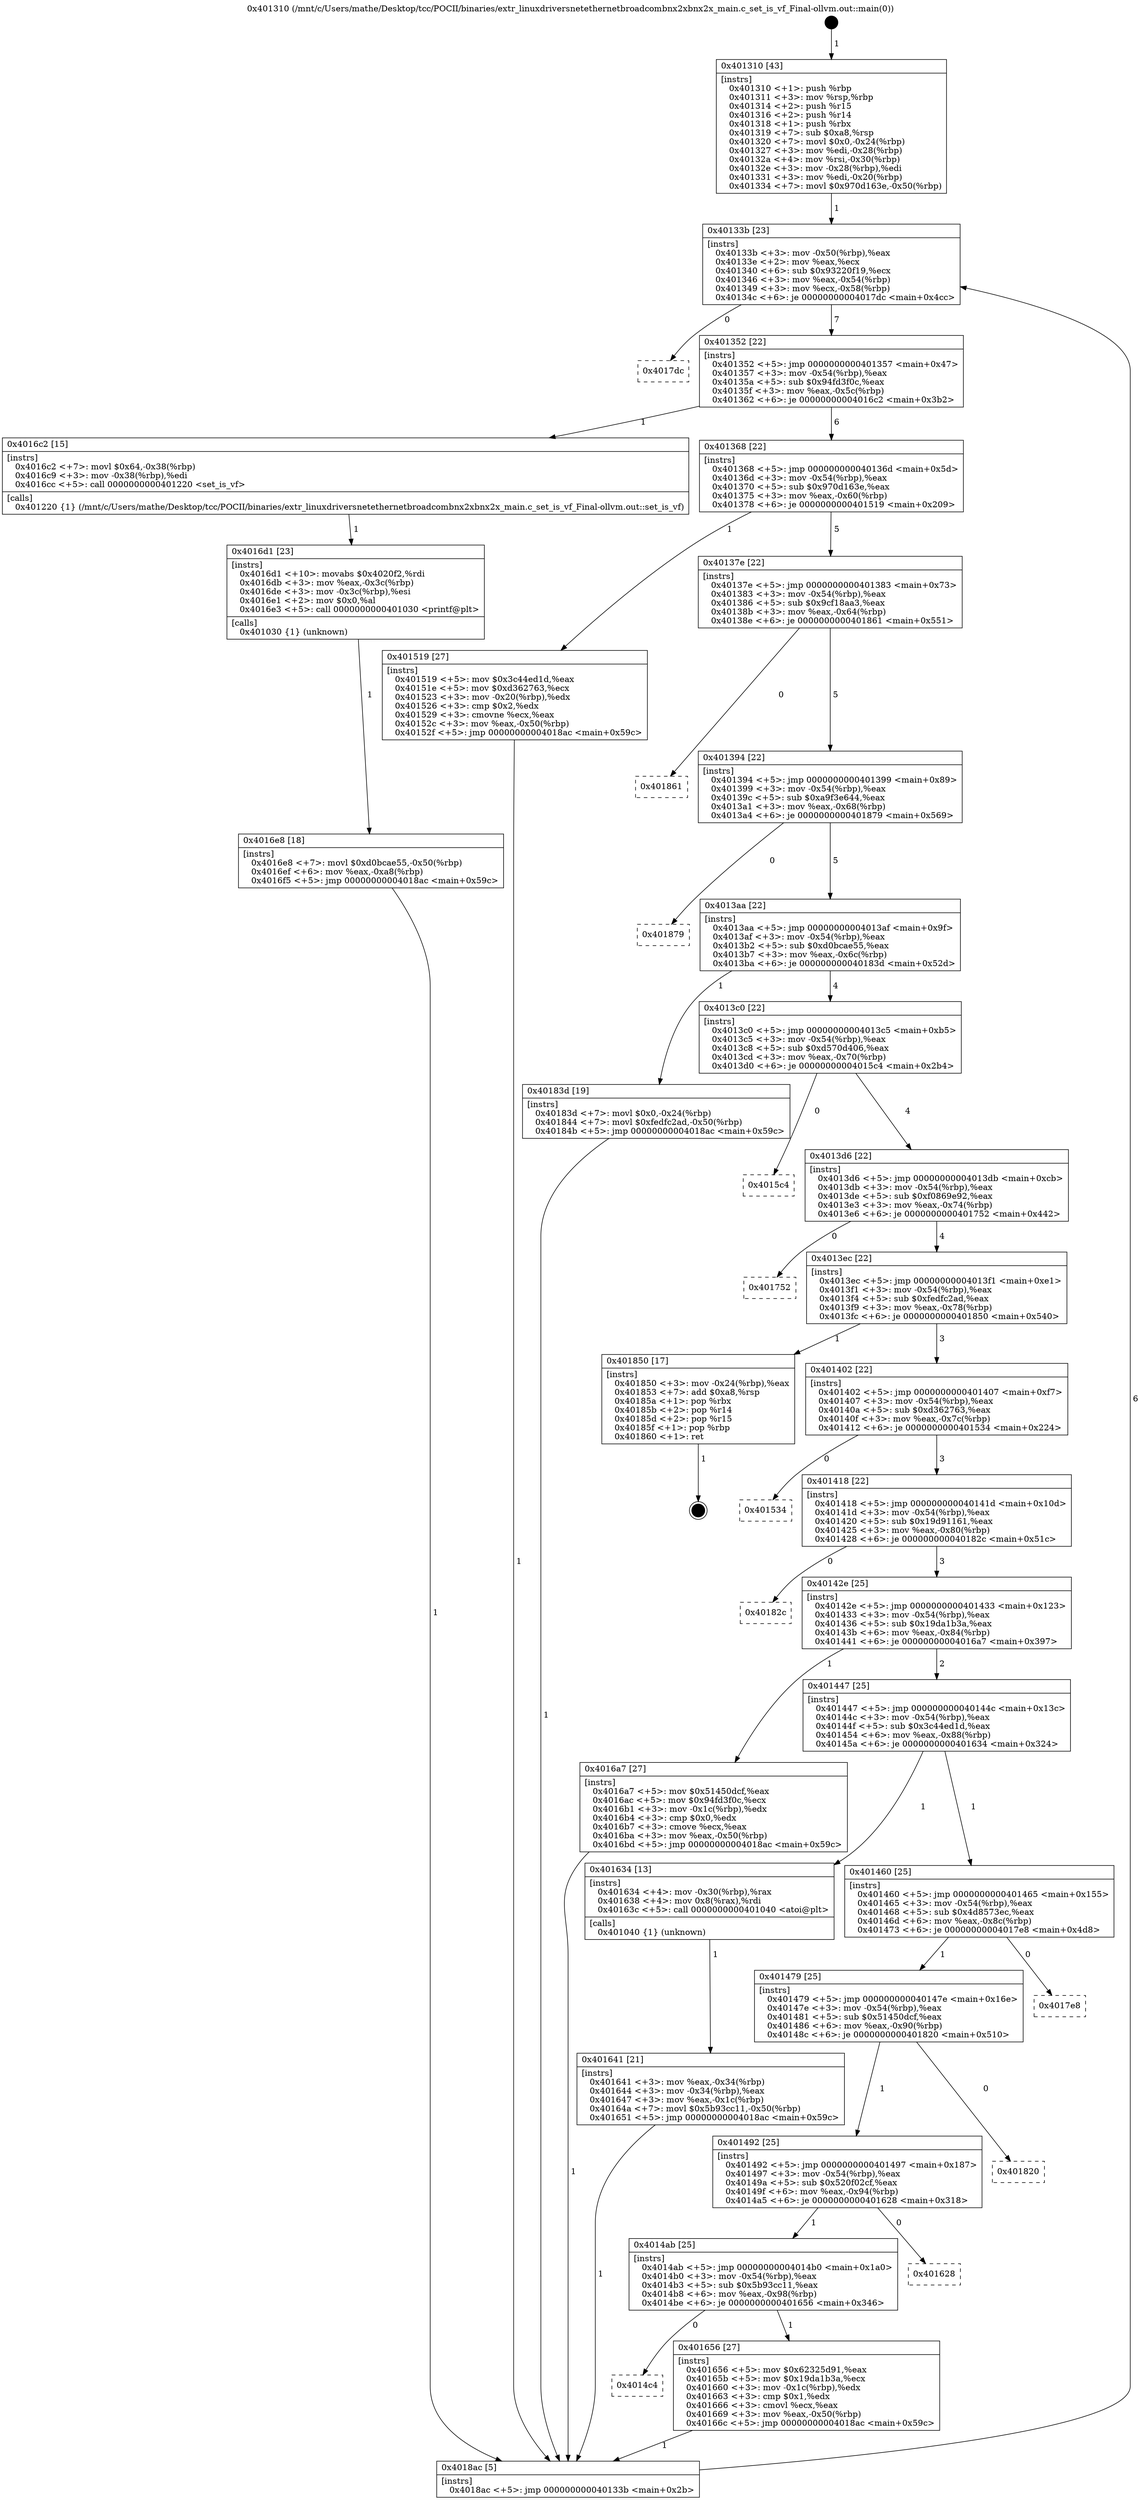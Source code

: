 digraph "0x401310" {
  label = "0x401310 (/mnt/c/Users/mathe/Desktop/tcc/POCII/binaries/extr_linuxdriversnetethernetbroadcombnx2xbnx2x_main.c_set_is_vf_Final-ollvm.out::main(0))"
  labelloc = "t"
  node[shape=record]

  Entry [label="",width=0.3,height=0.3,shape=circle,fillcolor=black,style=filled]
  "0x40133b" [label="{
     0x40133b [23]\l
     | [instrs]\l
     &nbsp;&nbsp;0x40133b \<+3\>: mov -0x50(%rbp),%eax\l
     &nbsp;&nbsp;0x40133e \<+2\>: mov %eax,%ecx\l
     &nbsp;&nbsp;0x401340 \<+6\>: sub $0x93220f19,%ecx\l
     &nbsp;&nbsp;0x401346 \<+3\>: mov %eax,-0x54(%rbp)\l
     &nbsp;&nbsp;0x401349 \<+3\>: mov %ecx,-0x58(%rbp)\l
     &nbsp;&nbsp;0x40134c \<+6\>: je 00000000004017dc \<main+0x4cc\>\l
  }"]
  "0x4017dc" [label="{
     0x4017dc\l
  }", style=dashed]
  "0x401352" [label="{
     0x401352 [22]\l
     | [instrs]\l
     &nbsp;&nbsp;0x401352 \<+5\>: jmp 0000000000401357 \<main+0x47\>\l
     &nbsp;&nbsp;0x401357 \<+3\>: mov -0x54(%rbp),%eax\l
     &nbsp;&nbsp;0x40135a \<+5\>: sub $0x94fd3f0c,%eax\l
     &nbsp;&nbsp;0x40135f \<+3\>: mov %eax,-0x5c(%rbp)\l
     &nbsp;&nbsp;0x401362 \<+6\>: je 00000000004016c2 \<main+0x3b2\>\l
  }"]
  Exit [label="",width=0.3,height=0.3,shape=circle,fillcolor=black,style=filled,peripheries=2]
  "0x4016c2" [label="{
     0x4016c2 [15]\l
     | [instrs]\l
     &nbsp;&nbsp;0x4016c2 \<+7\>: movl $0x64,-0x38(%rbp)\l
     &nbsp;&nbsp;0x4016c9 \<+3\>: mov -0x38(%rbp),%edi\l
     &nbsp;&nbsp;0x4016cc \<+5\>: call 0000000000401220 \<set_is_vf\>\l
     | [calls]\l
     &nbsp;&nbsp;0x401220 \{1\} (/mnt/c/Users/mathe/Desktop/tcc/POCII/binaries/extr_linuxdriversnetethernetbroadcombnx2xbnx2x_main.c_set_is_vf_Final-ollvm.out::set_is_vf)\l
  }"]
  "0x401368" [label="{
     0x401368 [22]\l
     | [instrs]\l
     &nbsp;&nbsp;0x401368 \<+5\>: jmp 000000000040136d \<main+0x5d\>\l
     &nbsp;&nbsp;0x40136d \<+3\>: mov -0x54(%rbp),%eax\l
     &nbsp;&nbsp;0x401370 \<+5\>: sub $0x970d163e,%eax\l
     &nbsp;&nbsp;0x401375 \<+3\>: mov %eax,-0x60(%rbp)\l
     &nbsp;&nbsp;0x401378 \<+6\>: je 0000000000401519 \<main+0x209\>\l
  }"]
  "0x4016e8" [label="{
     0x4016e8 [18]\l
     | [instrs]\l
     &nbsp;&nbsp;0x4016e8 \<+7\>: movl $0xd0bcae55,-0x50(%rbp)\l
     &nbsp;&nbsp;0x4016ef \<+6\>: mov %eax,-0xa8(%rbp)\l
     &nbsp;&nbsp;0x4016f5 \<+5\>: jmp 00000000004018ac \<main+0x59c\>\l
  }"]
  "0x401519" [label="{
     0x401519 [27]\l
     | [instrs]\l
     &nbsp;&nbsp;0x401519 \<+5\>: mov $0x3c44ed1d,%eax\l
     &nbsp;&nbsp;0x40151e \<+5\>: mov $0xd362763,%ecx\l
     &nbsp;&nbsp;0x401523 \<+3\>: mov -0x20(%rbp),%edx\l
     &nbsp;&nbsp;0x401526 \<+3\>: cmp $0x2,%edx\l
     &nbsp;&nbsp;0x401529 \<+3\>: cmovne %ecx,%eax\l
     &nbsp;&nbsp;0x40152c \<+3\>: mov %eax,-0x50(%rbp)\l
     &nbsp;&nbsp;0x40152f \<+5\>: jmp 00000000004018ac \<main+0x59c\>\l
  }"]
  "0x40137e" [label="{
     0x40137e [22]\l
     | [instrs]\l
     &nbsp;&nbsp;0x40137e \<+5\>: jmp 0000000000401383 \<main+0x73\>\l
     &nbsp;&nbsp;0x401383 \<+3\>: mov -0x54(%rbp),%eax\l
     &nbsp;&nbsp;0x401386 \<+5\>: sub $0x9cf18aa3,%eax\l
     &nbsp;&nbsp;0x40138b \<+3\>: mov %eax,-0x64(%rbp)\l
     &nbsp;&nbsp;0x40138e \<+6\>: je 0000000000401861 \<main+0x551\>\l
  }"]
  "0x4018ac" [label="{
     0x4018ac [5]\l
     | [instrs]\l
     &nbsp;&nbsp;0x4018ac \<+5\>: jmp 000000000040133b \<main+0x2b\>\l
  }"]
  "0x401310" [label="{
     0x401310 [43]\l
     | [instrs]\l
     &nbsp;&nbsp;0x401310 \<+1\>: push %rbp\l
     &nbsp;&nbsp;0x401311 \<+3\>: mov %rsp,%rbp\l
     &nbsp;&nbsp;0x401314 \<+2\>: push %r15\l
     &nbsp;&nbsp;0x401316 \<+2\>: push %r14\l
     &nbsp;&nbsp;0x401318 \<+1\>: push %rbx\l
     &nbsp;&nbsp;0x401319 \<+7\>: sub $0xa8,%rsp\l
     &nbsp;&nbsp;0x401320 \<+7\>: movl $0x0,-0x24(%rbp)\l
     &nbsp;&nbsp;0x401327 \<+3\>: mov %edi,-0x28(%rbp)\l
     &nbsp;&nbsp;0x40132a \<+4\>: mov %rsi,-0x30(%rbp)\l
     &nbsp;&nbsp;0x40132e \<+3\>: mov -0x28(%rbp),%edi\l
     &nbsp;&nbsp;0x401331 \<+3\>: mov %edi,-0x20(%rbp)\l
     &nbsp;&nbsp;0x401334 \<+7\>: movl $0x970d163e,-0x50(%rbp)\l
  }"]
  "0x4016d1" [label="{
     0x4016d1 [23]\l
     | [instrs]\l
     &nbsp;&nbsp;0x4016d1 \<+10\>: movabs $0x4020f2,%rdi\l
     &nbsp;&nbsp;0x4016db \<+3\>: mov %eax,-0x3c(%rbp)\l
     &nbsp;&nbsp;0x4016de \<+3\>: mov -0x3c(%rbp),%esi\l
     &nbsp;&nbsp;0x4016e1 \<+2\>: mov $0x0,%al\l
     &nbsp;&nbsp;0x4016e3 \<+5\>: call 0000000000401030 \<printf@plt\>\l
     | [calls]\l
     &nbsp;&nbsp;0x401030 \{1\} (unknown)\l
  }"]
  "0x401861" [label="{
     0x401861\l
  }", style=dashed]
  "0x401394" [label="{
     0x401394 [22]\l
     | [instrs]\l
     &nbsp;&nbsp;0x401394 \<+5\>: jmp 0000000000401399 \<main+0x89\>\l
     &nbsp;&nbsp;0x401399 \<+3\>: mov -0x54(%rbp),%eax\l
     &nbsp;&nbsp;0x40139c \<+5\>: sub $0xa9f3e644,%eax\l
     &nbsp;&nbsp;0x4013a1 \<+3\>: mov %eax,-0x68(%rbp)\l
     &nbsp;&nbsp;0x4013a4 \<+6\>: je 0000000000401879 \<main+0x569\>\l
  }"]
  "0x4014c4" [label="{
     0x4014c4\l
  }", style=dashed]
  "0x401879" [label="{
     0x401879\l
  }", style=dashed]
  "0x4013aa" [label="{
     0x4013aa [22]\l
     | [instrs]\l
     &nbsp;&nbsp;0x4013aa \<+5\>: jmp 00000000004013af \<main+0x9f\>\l
     &nbsp;&nbsp;0x4013af \<+3\>: mov -0x54(%rbp),%eax\l
     &nbsp;&nbsp;0x4013b2 \<+5\>: sub $0xd0bcae55,%eax\l
     &nbsp;&nbsp;0x4013b7 \<+3\>: mov %eax,-0x6c(%rbp)\l
     &nbsp;&nbsp;0x4013ba \<+6\>: je 000000000040183d \<main+0x52d\>\l
  }"]
  "0x401656" [label="{
     0x401656 [27]\l
     | [instrs]\l
     &nbsp;&nbsp;0x401656 \<+5\>: mov $0x62325d91,%eax\l
     &nbsp;&nbsp;0x40165b \<+5\>: mov $0x19da1b3a,%ecx\l
     &nbsp;&nbsp;0x401660 \<+3\>: mov -0x1c(%rbp),%edx\l
     &nbsp;&nbsp;0x401663 \<+3\>: cmp $0x1,%edx\l
     &nbsp;&nbsp;0x401666 \<+3\>: cmovl %ecx,%eax\l
     &nbsp;&nbsp;0x401669 \<+3\>: mov %eax,-0x50(%rbp)\l
     &nbsp;&nbsp;0x40166c \<+5\>: jmp 00000000004018ac \<main+0x59c\>\l
  }"]
  "0x40183d" [label="{
     0x40183d [19]\l
     | [instrs]\l
     &nbsp;&nbsp;0x40183d \<+7\>: movl $0x0,-0x24(%rbp)\l
     &nbsp;&nbsp;0x401844 \<+7\>: movl $0xfedfc2ad,-0x50(%rbp)\l
     &nbsp;&nbsp;0x40184b \<+5\>: jmp 00000000004018ac \<main+0x59c\>\l
  }"]
  "0x4013c0" [label="{
     0x4013c0 [22]\l
     | [instrs]\l
     &nbsp;&nbsp;0x4013c0 \<+5\>: jmp 00000000004013c5 \<main+0xb5\>\l
     &nbsp;&nbsp;0x4013c5 \<+3\>: mov -0x54(%rbp),%eax\l
     &nbsp;&nbsp;0x4013c8 \<+5\>: sub $0xd570d406,%eax\l
     &nbsp;&nbsp;0x4013cd \<+3\>: mov %eax,-0x70(%rbp)\l
     &nbsp;&nbsp;0x4013d0 \<+6\>: je 00000000004015c4 \<main+0x2b4\>\l
  }"]
  "0x4014ab" [label="{
     0x4014ab [25]\l
     | [instrs]\l
     &nbsp;&nbsp;0x4014ab \<+5\>: jmp 00000000004014b0 \<main+0x1a0\>\l
     &nbsp;&nbsp;0x4014b0 \<+3\>: mov -0x54(%rbp),%eax\l
     &nbsp;&nbsp;0x4014b3 \<+5\>: sub $0x5b93cc11,%eax\l
     &nbsp;&nbsp;0x4014b8 \<+6\>: mov %eax,-0x98(%rbp)\l
     &nbsp;&nbsp;0x4014be \<+6\>: je 0000000000401656 \<main+0x346\>\l
  }"]
  "0x4015c4" [label="{
     0x4015c4\l
  }", style=dashed]
  "0x4013d6" [label="{
     0x4013d6 [22]\l
     | [instrs]\l
     &nbsp;&nbsp;0x4013d6 \<+5\>: jmp 00000000004013db \<main+0xcb\>\l
     &nbsp;&nbsp;0x4013db \<+3\>: mov -0x54(%rbp),%eax\l
     &nbsp;&nbsp;0x4013de \<+5\>: sub $0xf0869e92,%eax\l
     &nbsp;&nbsp;0x4013e3 \<+3\>: mov %eax,-0x74(%rbp)\l
     &nbsp;&nbsp;0x4013e6 \<+6\>: je 0000000000401752 \<main+0x442\>\l
  }"]
  "0x401628" [label="{
     0x401628\l
  }", style=dashed]
  "0x401752" [label="{
     0x401752\l
  }", style=dashed]
  "0x4013ec" [label="{
     0x4013ec [22]\l
     | [instrs]\l
     &nbsp;&nbsp;0x4013ec \<+5\>: jmp 00000000004013f1 \<main+0xe1\>\l
     &nbsp;&nbsp;0x4013f1 \<+3\>: mov -0x54(%rbp),%eax\l
     &nbsp;&nbsp;0x4013f4 \<+5\>: sub $0xfedfc2ad,%eax\l
     &nbsp;&nbsp;0x4013f9 \<+3\>: mov %eax,-0x78(%rbp)\l
     &nbsp;&nbsp;0x4013fc \<+6\>: je 0000000000401850 \<main+0x540\>\l
  }"]
  "0x401492" [label="{
     0x401492 [25]\l
     | [instrs]\l
     &nbsp;&nbsp;0x401492 \<+5\>: jmp 0000000000401497 \<main+0x187\>\l
     &nbsp;&nbsp;0x401497 \<+3\>: mov -0x54(%rbp),%eax\l
     &nbsp;&nbsp;0x40149a \<+5\>: sub $0x520f02cf,%eax\l
     &nbsp;&nbsp;0x40149f \<+6\>: mov %eax,-0x94(%rbp)\l
     &nbsp;&nbsp;0x4014a5 \<+6\>: je 0000000000401628 \<main+0x318\>\l
  }"]
  "0x401850" [label="{
     0x401850 [17]\l
     | [instrs]\l
     &nbsp;&nbsp;0x401850 \<+3\>: mov -0x24(%rbp),%eax\l
     &nbsp;&nbsp;0x401853 \<+7\>: add $0xa8,%rsp\l
     &nbsp;&nbsp;0x40185a \<+1\>: pop %rbx\l
     &nbsp;&nbsp;0x40185b \<+2\>: pop %r14\l
     &nbsp;&nbsp;0x40185d \<+2\>: pop %r15\l
     &nbsp;&nbsp;0x40185f \<+1\>: pop %rbp\l
     &nbsp;&nbsp;0x401860 \<+1\>: ret\l
  }"]
  "0x401402" [label="{
     0x401402 [22]\l
     | [instrs]\l
     &nbsp;&nbsp;0x401402 \<+5\>: jmp 0000000000401407 \<main+0xf7\>\l
     &nbsp;&nbsp;0x401407 \<+3\>: mov -0x54(%rbp),%eax\l
     &nbsp;&nbsp;0x40140a \<+5\>: sub $0xd362763,%eax\l
     &nbsp;&nbsp;0x40140f \<+3\>: mov %eax,-0x7c(%rbp)\l
     &nbsp;&nbsp;0x401412 \<+6\>: je 0000000000401534 \<main+0x224\>\l
  }"]
  "0x401820" [label="{
     0x401820\l
  }", style=dashed]
  "0x401534" [label="{
     0x401534\l
  }", style=dashed]
  "0x401418" [label="{
     0x401418 [22]\l
     | [instrs]\l
     &nbsp;&nbsp;0x401418 \<+5\>: jmp 000000000040141d \<main+0x10d\>\l
     &nbsp;&nbsp;0x40141d \<+3\>: mov -0x54(%rbp),%eax\l
     &nbsp;&nbsp;0x401420 \<+5\>: sub $0x19d91161,%eax\l
     &nbsp;&nbsp;0x401425 \<+3\>: mov %eax,-0x80(%rbp)\l
     &nbsp;&nbsp;0x401428 \<+6\>: je 000000000040182c \<main+0x51c\>\l
  }"]
  "0x401479" [label="{
     0x401479 [25]\l
     | [instrs]\l
     &nbsp;&nbsp;0x401479 \<+5\>: jmp 000000000040147e \<main+0x16e\>\l
     &nbsp;&nbsp;0x40147e \<+3\>: mov -0x54(%rbp),%eax\l
     &nbsp;&nbsp;0x401481 \<+5\>: sub $0x51450dcf,%eax\l
     &nbsp;&nbsp;0x401486 \<+6\>: mov %eax,-0x90(%rbp)\l
     &nbsp;&nbsp;0x40148c \<+6\>: je 0000000000401820 \<main+0x510\>\l
  }"]
  "0x40182c" [label="{
     0x40182c\l
  }", style=dashed]
  "0x40142e" [label="{
     0x40142e [25]\l
     | [instrs]\l
     &nbsp;&nbsp;0x40142e \<+5\>: jmp 0000000000401433 \<main+0x123\>\l
     &nbsp;&nbsp;0x401433 \<+3\>: mov -0x54(%rbp),%eax\l
     &nbsp;&nbsp;0x401436 \<+5\>: sub $0x19da1b3a,%eax\l
     &nbsp;&nbsp;0x40143b \<+6\>: mov %eax,-0x84(%rbp)\l
     &nbsp;&nbsp;0x401441 \<+6\>: je 00000000004016a7 \<main+0x397\>\l
  }"]
  "0x4017e8" [label="{
     0x4017e8\l
  }", style=dashed]
  "0x4016a7" [label="{
     0x4016a7 [27]\l
     | [instrs]\l
     &nbsp;&nbsp;0x4016a7 \<+5\>: mov $0x51450dcf,%eax\l
     &nbsp;&nbsp;0x4016ac \<+5\>: mov $0x94fd3f0c,%ecx\l
     &nbsp;&nbsp;0x4016b1 \<+3\>: mov -0x1c(%rbp),%edx\l
     &nbsp;&nbsp;0x4016b4 \<+3\>: cmp $0x0,%edx\l
     &nbsp;&nbsp;0x4016b7 \<+3\>: cmove %ecx,%eax\l
     &nbsp;&nbsp;0x4016ba \<+3\>: mov %eax,-0x50(%rbp)\l
     &nbsp;&nbsp;0x4016bd \<+5\>: jmp 00000000004018ac \<main+0x59c\>\l
  }"]
  "0x401447" [label="{
     0x401447 [25]\l
     | [instrs]\l
     &nbsp;&nbsp;0x401447 \<+5\>: jmp 000000000040144c \<main+0x13c\>\l
     &nbsp;&nbsp;0x40144c \<+3\>: mov -0x54(%rbp),%eax\l
     &nbsp;&nbsp;0x40144f \<+5\>: sub $0x3c44ed1d,%eax\l
     &nbsp;&nbsp;0x401454 \<+6\>: mov %eax,-0x88(%rbp)\l
     &nbsp;&nbsp;0x40145a \<+6\>: je 0000000000401634 \<main+0x324\>\l
  }"]
  "0x401641" [label="{
     0x401641 [21]\l
     | [instrs]\l
     &nbsp;&nbsp;0x401641 \<+3\>: mov %eax,-0x34(%rbp)\l
     &nbsp;&nbsp;0x401644 \<+3\>: mov -0x34(%rbp),%eax\l
     &nbsp;&nbsp;0x401647 \<+3\>: mov %eax,-0x1c(%rbp)\l
     &nbsp;&nbsp;0x40164a \<+7\>: movl $0x5b93cc11,-0x50(%rbp)\l
     &nbsp;&nbsp;0x401651 \<+5\>: jmp 00000000004018ac \<main+0x59c\>\l
  }"]
  "0x401634" [label="{
     0x401634 [13]\l
     | [instrs]\l
     &nbsp;&nbsp;0x401634 \<+4\>: mov -0x30(%rbp),%rax\l
     &nbsp;&nbsp;0x401638 \<+4\>: mov 0x8(%rax),%rdi\l
     &nbsp;&nbsp;0x40163c \<+5\>: call 0000000000401040 \<atoi@plt\>\l
     | [calls]\l
     &nbsp;&nbsp;0x401040 \{1\} (unknown)\l
  }"]
  "0x401460" [label="{
     0x401460 [25]\l
     | [instrs]\l
     &nbsp;&nbsp;0x401460 \<+5\>: jmp 0000000000401465 \<main+0x155\>\l
     &nbsp;&nbsp;0x401465 \<+3\>: mov -0x54(%rbp),%eax\l
     &nbsp;&nbsp;0x401468 \<+5\>: sub $0x4d8573ec,%eax\l
     &nbsp;&nbsp;0x40146d \<+6\>: mov %eax,-0x8c(%rbp)\l
     &nbsp;&nbsp;0x401473 \<+6\>: je 00000000004017e8 \<main+0x4d8\>\l
  }"]
  Entry -> "0x401310" [label=" 1"]
  "0x40133b" -> "0x4017dc" [label=" 0"]
  "0x40133b" -> "0x401352" [label=" 7"]
  "0x401850" -> Exit [label=" 1"]
  "0x401352" -> "0x4016c2" [label=" 1"]
  "0x401352" -> "0x401368" [label=" 6"]
  "0x40183d" -> "0x4018ac" [label=" 1"]
  "0x401368" -> "0x401519" [label=" 1"]
  "0x401368" -> "0x40137e" [label=" 5"]
  "0x401519" -> "0x4018ac" [label=" 1"]
  "0x401310" -> "0x40133b" [label=" 1"]
  "0x4018ac" -> "0x40133b" [label=" 6"]
  "0x4016e8" -> "0x4018ac" [label=" 1"]
  "0x40137e" -> "0x401861" [label=" 0"]
  "0x40137e" -> "0x401394" [label=" 5"]
  "0x4016d1" -> "0x4016e8" [label=" 1"]
  "0x401394" -> "0x401879" [label=" 0"]
  "0x401394" -> "0x4013aa" [label=" 5"]
  "0x4016c2" -> "0x4016d1" [label=" 1"]
  "0x4013aa" -> "0x40183d" [label=" 1"]
  "0x4013aa" -> "0x4013c0" [label=" 4"]
  "0x4016a7" -> "0x4018ac" [label=" 1"]
  "0x4013c0" -> "0x4015c4" [label=" 0"]
  "0x4013c0" -> "0x4013d6" [label=" 4"]
  "0x4014ab" -> "0x4014c4" [label=" 0"]
  "0x4013d6" -> "0x401752" [label=" 0"]
  "0x4013d6" -> "0x4013ec" [label=" 4"]
  "0x4014ab" -> "0x401656" [label=" 1"]
  "0x4013ec" -> "0x401850" [label=" 1"]
  "0x4013ec" -> "0x401402" [label=" 3"]
  "0x401492" -> "0x4014ab" [label=" 1"]
  "0x401402" -> "0x401534" [label=" 0"]
  "0x401402" -> "0x401418" [label=" 3"]
  "0x401492" -> "0x401628" [label=" 0"]
  "0x401418" -> "0x40182c" [label=" 0"]
  "0x401418" -> "0x40142e" [label=" 3"]
  "0x401479" -> "0x401492" [label=" 1"]
  "0x40142e" -> "0x4016a7" [label=" 1"]
  "0x40142e" -> "0x401447" [label=" 2"]
  "0x401479" -> "0x401820" [label=" 0"]
  "0x401447" -> "0x401634" [label=" 1"]
  "0x401447" -> "0x401460" [label=" 1"]
  "0x401634" -> "0x401641" [label=" 1"]
  "0x401641" -> "0x4018ac" [label=" 1"]
  "0x401656" -> "0x4018ac" [label=" 1"]
  "0x401460" -> "0x4017e8" [label=" 0"]
  "0x401460" -> "0x401479" [label=" 1"]
}
